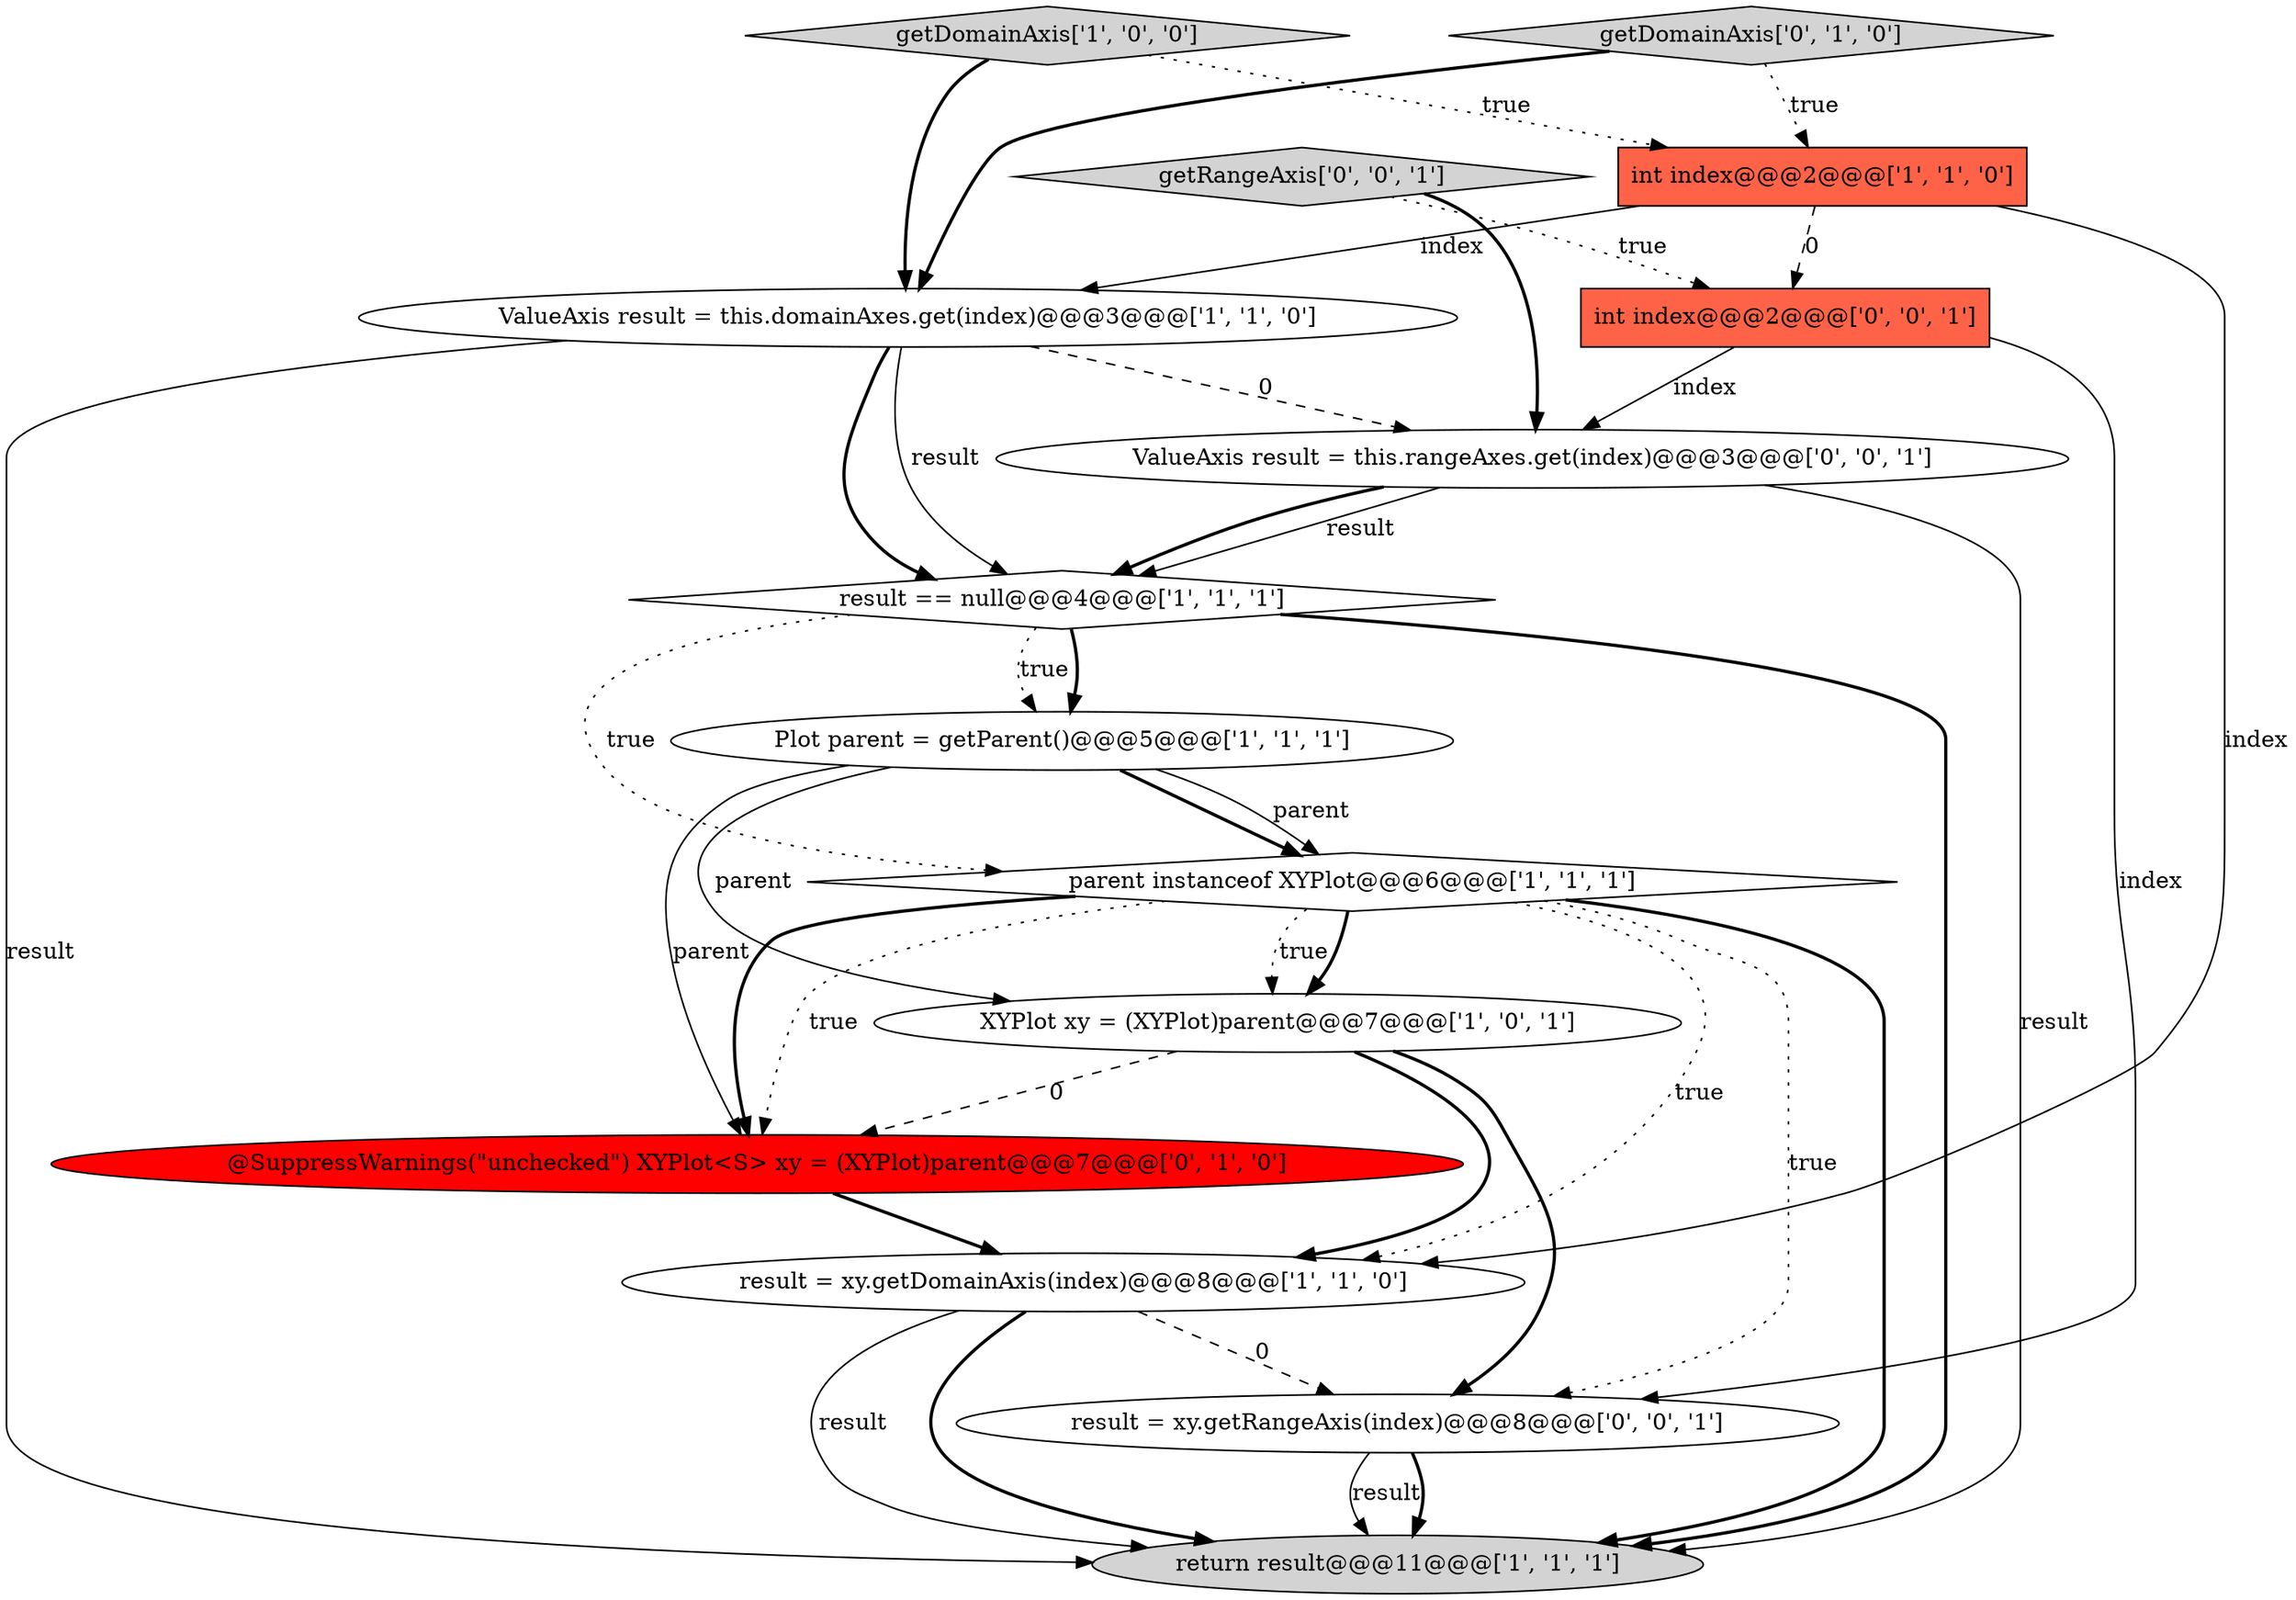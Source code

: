 digraph {
14 [style = filled, label = "int index@@@2@@@['0', '0', '1']", fillcolor = tomato, shape = box image = "AAA0AAABBB3BBB"];
13 [style = filled, label = "getRangeAxis['0', '0', '1']", fillcolor = lightgray, shape = diamond image = "AAA0AAABBB3BBB"];
8 [style = filled, label = "getDomainAxis['1', '0', '0']", fillcolor = lightgray, shape = diamond image = "AAA0AAABBB1BBB"];
9 [style = filled, label = "getDomainAxis['0', '1', '0']", fillcolor = lightgray, shape = diamond image = "AAA0AAABBB2BBB"];
10 [style = filled, label = "@SuppressWarnings(\"unchecked\") XYPlot<S> xy = (XYPlot)parent@@@7@@@['0', '1', '0']", fillcolor = red, shape = ellipse image = "AAA1AAABBB2BBB"];
2 [style = filled, label = "ValueAxis result = this.domainAxes.get(index)@@@3@@@['1', '1', '0']", fillcolor = white, shape = ellipse image = "AAA0AAABBB1BBB"];
11 [style = filled, label = "ValueAxis result = this.rangeAxes.get(index)@@@3@@@['0', '0', '1']", fillcolor = white, shape = ellipse image = "AAA0AAABBB3BBB"];
12 [style = filled, label = "result = xy.getRangeAxis(index)@@@8@@@['0', '0', '1']", fillcolor = white, shape = ellipse image = "AAA0AAABBB3BBB"];
4 [style = filled, label = "parent instanceof XYPlot@@@6@@@['1', '1', '1']", fillcolor = white, shape = diamond image = "AAA0AAABBB1BBB"];
3 [style = filled, label = "Plot parent = getParent()@@@5@@@['1', '1', '1']", fillcolor = white, shape = ellipse image = "AAA0AAABBB1BBB"];
5 [style = filled, label = "XYPlot xy = (XYPlot)parent@@@7@@@['1', '0', '1']", fillcolor = white, shape = ellipse image = "AAA0AAABBB1BBB"];
7 [style = filled, label = "int index@@@2@@@['1', '1', '0']", fillcolor = tomato, shape = box image = "AAA0AAABBB1BBB"];
1 [style = filled, label = "result == null@@@4@@@['1', '1', '1']", fillcolor = white, shape = diamond image = "AAA0AAABBB1BBB"];
0 [style = filled, label = "return result@@@11@@@['1', '1', '1']", fillcolor = lightgray, shape = ellipse image = "AAA0AAABBB1BBB"];
6 [style = filled, label = "result = xy.getDomainAxis(index)@@@8@@@['1', '1', '0']", fillcolor = white, shape = ellipse image = "AAA0AAABBB1BBB"];
4->6 [style = dotted, label="true"];
4->10 [style = bold, label=""];
4->5 [style = dotted, label="true"];
3->10 [style = solid, label="parent"];
2->0 [style = solid, label="result"];
3->5 [style = solid, label="parent"];
11->1 [style = solid, label="result"];
9->2 [style = bold, label=""];
11->1 [style = bold, label=""];
4->10 [style = dotted, label="true"];
2->1 [style = bold, label=""];
7->14 [style = dashed, label="0"];
14->12 [style = solid, label="index"];
12->0 [style = solid, label="result"];
6->0 [style = solid, label="result"];
1->3 [style = bold, label=""];
8->7 [style = dotted, label="true"];
6->0 [style = bold, label=""];
1->4 [style = dotted, label="true"];
1->0 [style = bold, label=""];
12->0 [style = bold, label=""];
3->4 [style = bold, label=""];
10->6 [style = bold, label=""];
13->11 [style = bold, label=""];
11->0 [style = solid, label="result"];
4->0 [style = bold, label=""];
1->3 [style = dotted, label="true"];
6->12 [style = dashed, label="0"];
2->1 [style = solid, label="result"];
5->6 [style = bold, label=""];
14->11 [style = solid, label="index"];
8->2 [style = bold, label=""];
5->12 [style = bold, label=""];
5->10 [style = dashed, label="0"];
2->11 [style = dashed, label="0"];
3->4 [style = solid, label="parent"];
7->6 [style = solid, label="index"];
9->7 [style = dotted, label="true"];
7->2 [style = solid, label="index"];
4->12 [style = dotted, label="true"];
13->14 [style = dotted, label="true"];
4->5 [style = bold, label=""];
}
